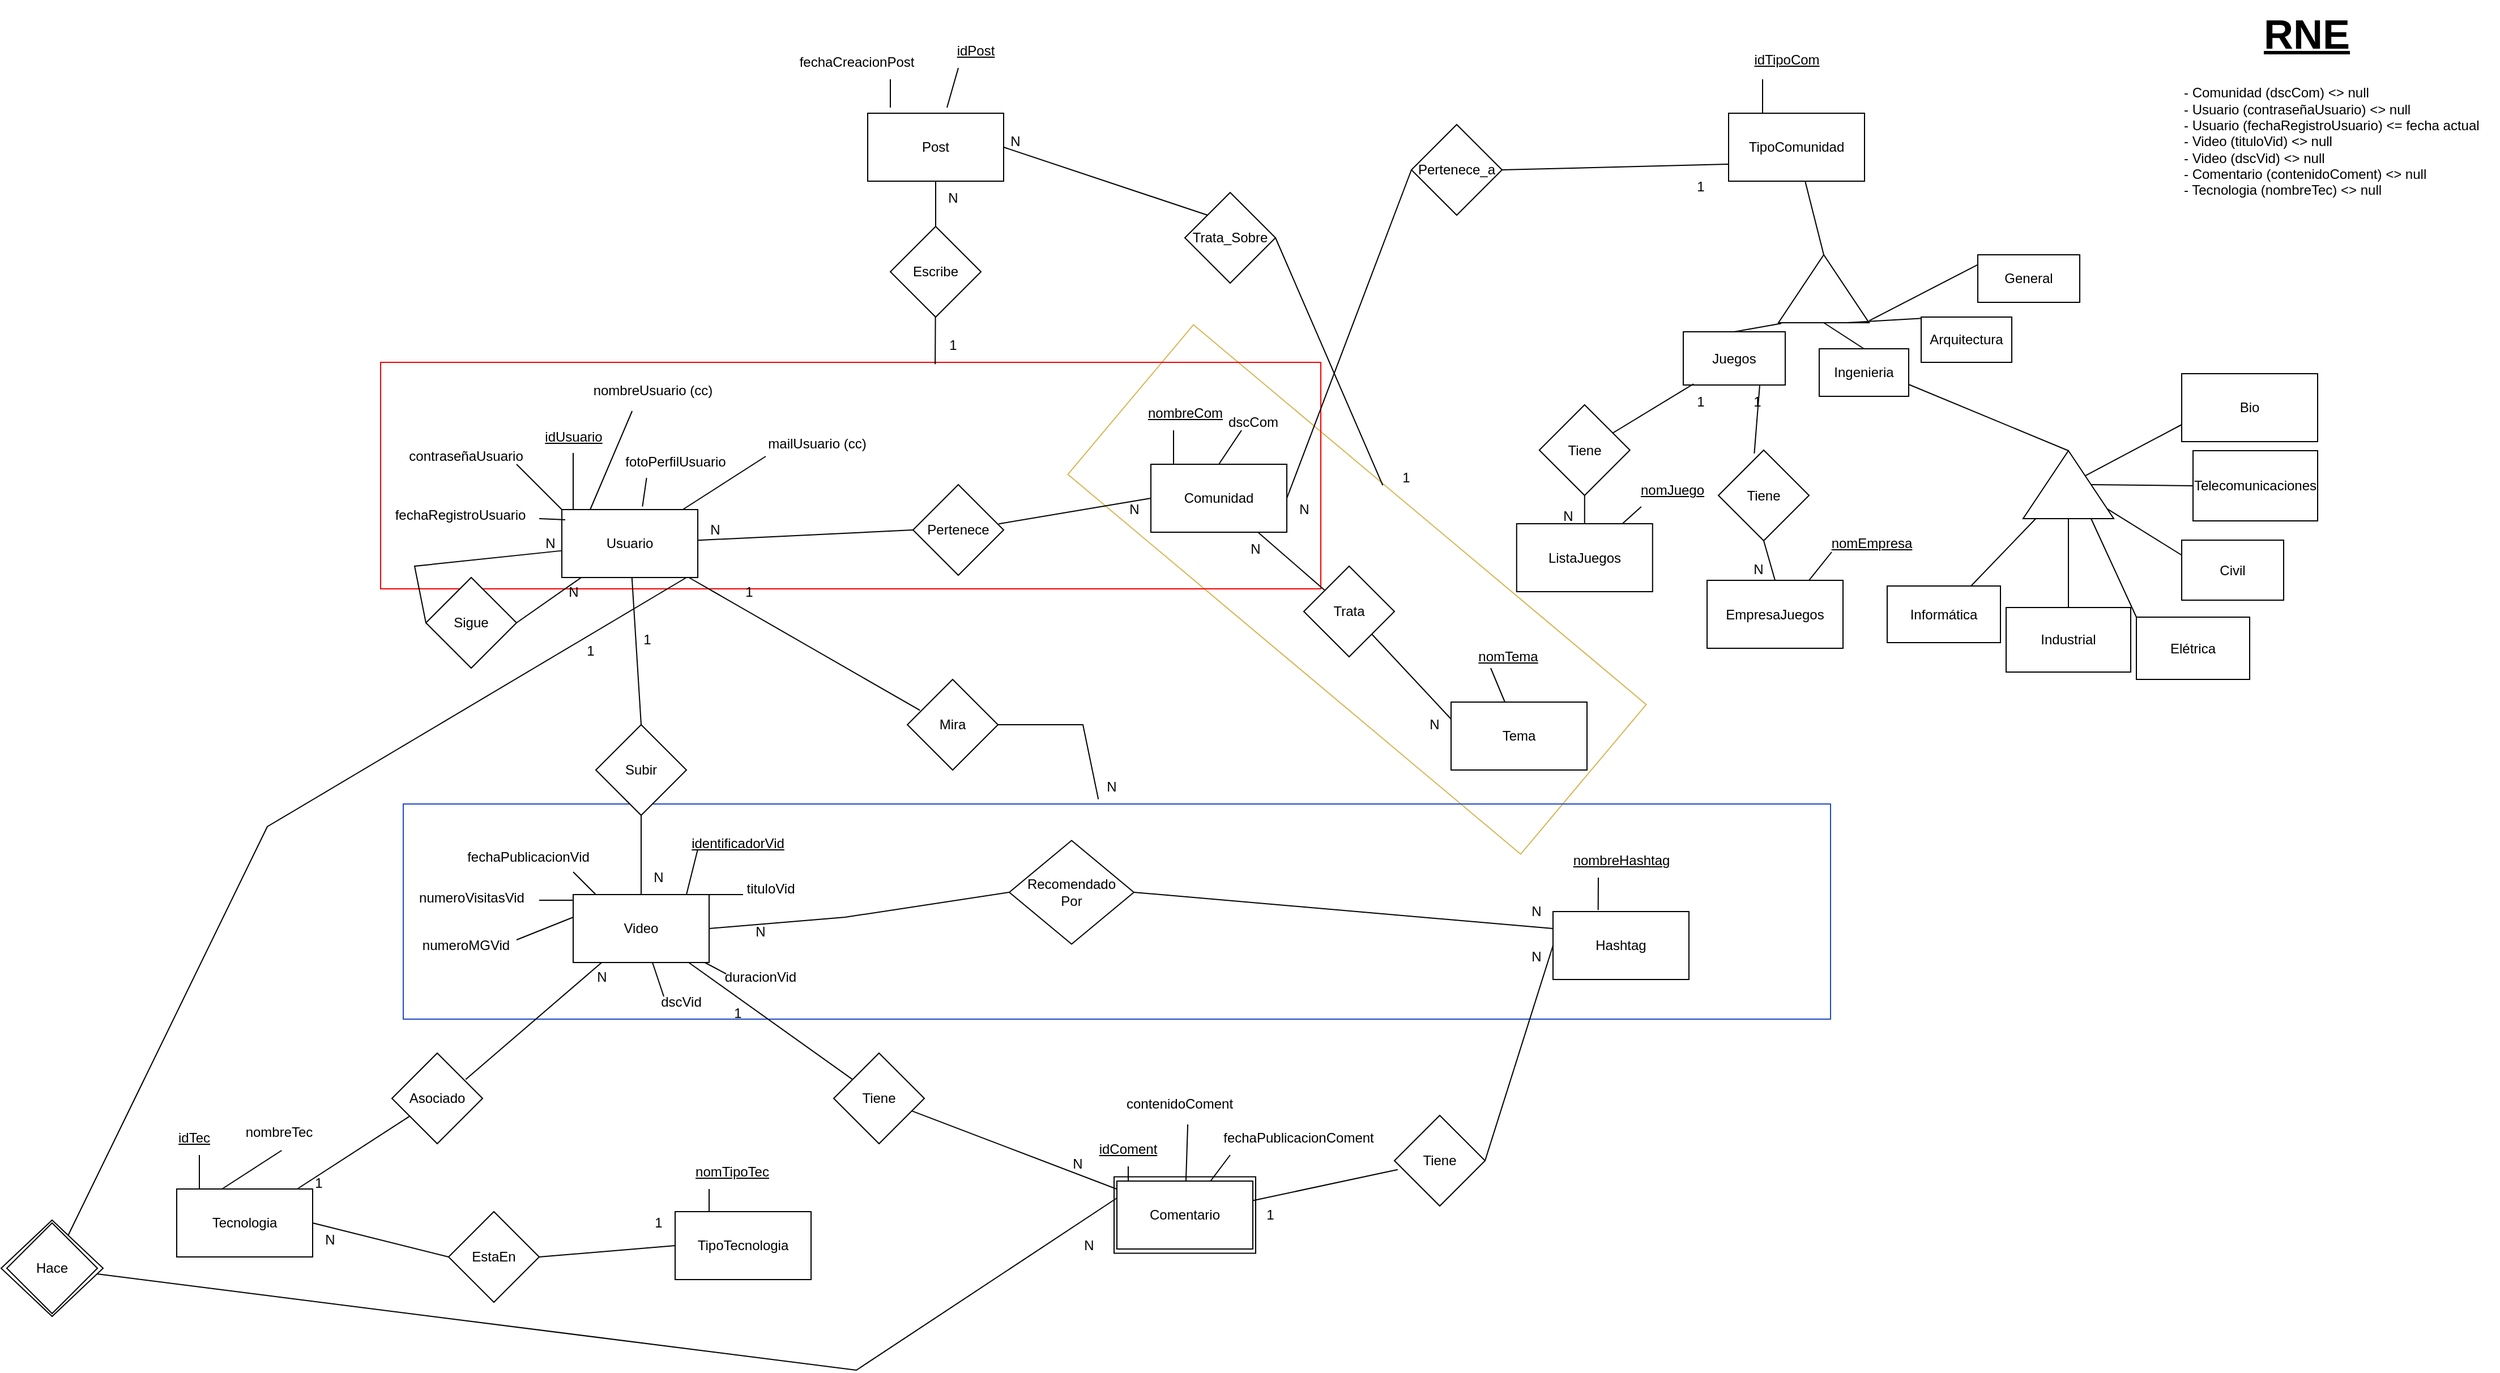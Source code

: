 <mxfile version="22.0.4" type="device">
  <diagram id="C5RBs43oDa-KdzZeNtuy" name="Page-1">
    <mxGraphModel dx="2389" dy="2031" grid="1" gridSize="10" guides="1" tooltips="1" connect="1" arrows="1" fold="1" page="1" pageScale="1" pageWidth="827" pageHeight="1169" math="0" shadow="0">
      <root>
        <mxCell id="WIyWlLk6GJQsqaUBKTNV-0" />
        <mxCell id="WIyWlLk6GJQsqaUBKTNV-1" parent="WIyWlLk6GJQsqaUBKTNV-0" />
        <mxCell id="vEoNeSlUNVe5surdkPFM-0" value="" style="rounded=0;whiteSpace=wrap;html=1;fillColor=none;rotation=40;strokeColor=#d6b656;" parent="WIyWlLk6GJQsqaUBKTNV-1" vertex="1">
          <mxGeometry x="671.13" y="74.31" width="521.76" height="172.46" as="geometry" />
        </mxCell>
        <mxCell id="T8G3yTfstsdzEuZYeA4l-113" value="" style="rounded=0;whiteSpace=wrap;html=1;fillColor=none;strokeColor=#f50000;" parent="WIyWlLk6GJQsqaUBKTNV-1" vertex="1">
          <mxGeometry x="70" y="-40" width="830" height="200" as="geometry" />
        </mxCell>
        <mxCell id="rxi7s6lgOABZlPwW1ge0-39" value="" style="rounded=0;whiteSpace=wrap;html=1;fillColor=none;strokeColor=#2049c5;" parent="WIyWlLk6GJQsqaUBKTNV-1" vertex="1">
          <mxGeometry x="90" y="350" width="1260" height="190" as="geometry" />
        </mxCell>
        <mxCell id="T8G3yTfstsdzEuZYeA4l-0" value="Usuario&lt;br&gt;" style="rounded=0;whiteSpace=wrap;html=1;" parent="WIyWlLk6GJQsqaUBKTNV-1" vertex="1">
          <mxGeometry x="230" y="90" width="120" height="60" as="geometry" />
        </mxCell>
        <mxCell id="T8G3yTfstsdzEuZYeA4l-1" value="" style="endArrow=none;html=1;rounded=0;" parent="WIyWlLk6GJQsqaUBKTNV-1" edge="1">
          <mxGeometry width="50" height="50" relative="1" as="geometry">
            <mxPoint x="240" y="90" as="sourcePoint" />
            <mxPoint x="240" y="40" as="targetPoint" />
          </mxGeometry>
        </mxCell>
        <mxCell id="T8G3yTfstsdzEuZYeA4l-2" value="&lt;u&gt;idUsuario&lt;br&gt;&lt;br&gt;&lt;/u&gt;" style="text;html=1;align=center;verticalAlign=middle;resizable=0;points=[];autosize=1;strokeColor=none;fillColor=none;" parent="WIyWlLk6GJQsqaUBKTNV-1" vertex="1">
          <mxGeometry x="205" y="13" width="70" height="40" as="geometry" />
        </mxCell>
        <mxCell id="T8G3yTfstsdzEuZYeA4l-3" value="" style="endArrow=none;html=1;rounded=0;entryX=0.362;entryY=1.1;entryDx=0;entryDy=0;entryPerimeter=0;" parent="WIyWlLk6GJQsqaUBKTNV-1" target="T8G3yTfstsdzEuZYeA4l-4" edge="1">
          <mxGeometry width="50" height="50" relative="1" as="geometry">
            <mxPoint x="255" y="90" as="sourcePoint" />
            <mxPoint x="270" y="40" as="targetPoint" />
          </mxGeometry>
        </mxCell>
        <mxCell id="T8G3yTfstsdzEuZYeA4l-4" value="nombreUsuario (cc)" style="text;html=1;align=center;verticalAlign=middle;resizable=0;points=[];autosize=1;strokeColor=none;fillColor=none;" parent="WIyWlLk6GJQsqaUBKTNV-1" vertex="1">
          <mxGeometry x="245" y="-30" width="130" height="30" as="geometry" />
        </mxCell>
        <mxCell id="T8G3yTfstsdzEuZYeA4l-5" value="" style="endArrow=none;html=1;rounded=0;" parent="WIyWlLk6GJQsqaUBKTNV-1" source="T8G3yTfstsdzEuZYeA4l-0" edge="1">
          <mxGeometry width="50" height="50" relative="1" as="geometry">
            <mxPoint x="360" y="93" as="sourcePoint" />
            <mxPoint x="410" y="43" as="targetPoint" />
          </mxGeometry>
        </mxCell>
        <mxCell id="T8G3yTfstsdzEuZYeA4l-6" value="mailUsuario (cc)" style="text;html=1;align=center;verticalAlign=middle;resizable=0;points=[];autosize=1;strokeColor=none;fillColor=none;" parent="WIyWlLk6GJQsqaUBKTNV-1" vertex="1">
          <mxGeometry x="400" y="17.43" width="110" height="30" as="geometry" />
        </mxCell>
        <mxCell id="T8G3yTfstsdzEuZYeA4l-8" value="" style="endArrow=none;html=1;rounded=0;" parent="WIyWlLk6GJQsqaUBKTNV-1" edge="1">
          <mxGeometry width="50" height="50" relative="1" as="geometry">
            <mxPoint x="230" y="90" as="sourcePoint" />
            <mxPoint x="190" y="50" as="targetPoint" />
          </mxGeometry>
        </mxCell>
        <mxCell id="T8G3yTfstsdzEuZYeA4l-9" value="contraseñaUsuario" style="text;html=1;align=center;verticalAlign=middle;resizable=0;points=[];autosize=1;strokeColor=none;fillColor=none;" parent="WIyWlLk6GJQsqaUBKTNV-1" vertex="1">
          <mxGeometry x="85" y="28" width="120" height="30" as="geometry" />
        </mxCell>
        <mxCell id="T8G3yTfstsdzEuZYeA4l-10" value="" style="endArrow=none;html=1;rounded=0;entryX=0.025;entryY=0.15;entryDx=0;entryDy=0;entryPerimeter=0;" parent="WIyWlLk6GJQsqaUBKTNV-1" source="T8G3yTfstsdzEuZYeA4l-11" target="T8G3yTfstsdzEuZYeA4l-0" edge="1">
          <mxGeometry width="50" height="50" relative="1" as="geometry">
            <mxPoint x="175" y="73" as="sourcePoint" />
            <mxPoint x="225" y="101" as="targetPoint" />
          </mxGeometry>
        </mxCell>
        <mxCell id="T8G3yTfstsdzEuZYeA4l-11" value="fechaRegistroUsuario" style="text;html=1;align=center;verticalAlign=middle;resizable=0;points=[];autosize=1;strokeColor=none;fillColor=none;" parent="WIyWlLk6GJQsqaUBKTNV-1" vertex="1">
          <mxGeometry x="70" y="80" width="140" height="30" as="geometry" />
        </mxCell>
        <mxCell id="T8G3yTfstsdzEuZYeA4l-12" value="" style="endArrow=none;html=1;rounded=0;exitX=0.593;exitY=-0.044;exitDx=0;exitDy=0;exitPerimeter=0;entryX=0.271;entryY=0.967;entryDx=0;entryDy=0;entryPerimeter=0;" parent="WIyWlLk6GJQsqaUBKTNV-1" source="T8G3yTfstsdzEuZYeA4l-0" target="T8G3yTfstsdzEuZYeA4l-13" edge="1">
          <mxGeometry width="50" height="50" relative="1" as="geometry">
            <mxPoint x="300" y="100" as="sourcePoint" />
            <mxPoint x="310" y="60" as="targetPoint" />
          </mxGeometry>
        </mxCell>
        <mxCell id="T8G3yTfstsdzEuZYeA4l-13" value="fotoPerfilUsuario" style="text;html=1;align=center;verticalAlign=middle;resizable=0;points=[];autosize=1;strokeColor=none;fillColor=none;" parent="WIyWlLk6GJQsqaUBKTNV-1" vertex="1">
          <mxGeometry x="275" y="33" width="110" height="30" as="geometry" />
        </mxCell>
        <mxCell id="T8G3yTfstsdzEuZYeA4l-14" value="Video&lt;br&gt;" style="rounded=0;whiteSpace=wrap;html=1;" parent="WIyWlLk6GJQsqaUBKTNV-1" vertex="1">
          <mxGeometry x="240" y="430" width="120" height="60" as="geometry" />
        </mxCell>
        <mxCell id="T8G3yTfstsdzEuZYeA4l-16" value="Subir" style="rhombus;whiteSpace=wrap;html=1;" parent="WIyWlLk6GJQsqaUBKTNV-1" vertex="1">
          <mxGeometry x="260" y="280" width="80" height="80" as="geometry" />
        </mxCell>
        <mxCell id="T8G3yTfstsdzEuZYeA4l-24" value="" style="endArrow=none;html=1;rounded=0;exitX=0.5;exitY=0;exitDx=0;exitDy=0;" parent="WIyWlLk6GJQsqaUBKTNV-1" source="T8G3yTfstsdzEuZYeA4l-16" target="T8G3yTfstsdzEuZYeA4l-0" edge="1">
          <mxGeometry width="50" height="50" relative="1" as="geometry">
            <mxPoint x="300" y="238" as="sourcePoint" />
            <mxPoint x="300" y="188" as="targetPoint" />
          </mxGeometry>
        </mxCell>
        <mxCell id="T8G3yTfstsdzEuZYeA4l-25" value="" style="endArrow=none;html=1;rounded=0;exitX=0.5;exitY=0;exitDx=0;exitDy=0;" parent="WIyWlLk6GJQsqaUBKTNV-1" source="T8G3yTfstsdzEuZYeA4l-14" edge="1">
          <mxGeometry width="50" height="50" relative="1" as="geometry">
            <mxPoint x="250" y="410" as="sourcePoint" />
            <mxPoint x="300" y="360" as="targetPoint" />
          </mxGeometry>
        </mxCell>
        <mxCell id="T8G3yTfstsdzEuZYeA4l-26" value="1" style="text;html=1;align=center;verticalAlign=middle;resizable=0;points=[];autosize=1;strokeColor=none;fillColor=none;" parent="WIyWlLk6GJQsqaUBKTNV-1" vertex="1">
          <mxGeometry x="290" y="190" width="30" height="30" as="geometry" />
        </mxCell>
        <mxCell id="T8G3yTfstsdzEuZYeA4l-27" value="N&lt;br&gt;" style="text;html=1;align=center;verticalAlign=middle;resizable=0;points=[];autosize=1;strokeColor=none;fillColor=none;" parent="WIyWlLk6GJQsqaUBKTNV-1" vertex="1">
          <mxGeometry x="300" y="400" width="30" height="30" as="geometry" />
        </mxCell>
        <mxCell id="T8G3yTfstsdzEuZYeA4l-28" value="" style="endArrow=none;html=1;rounded=0;" parent="WIyWlLk6GJQsqaUBKTNV-1" edge="1">
          <mxGeometry width="50" height="50" relative="1" as="geometry">
            <mxPoint x="340" y="430" as="sourcePoint" />
            <mxPoint x="350" y="390" as="targetPoint" />
          </mxGeometry>
        </mxCell>
        <mxCell id="T8G3yTfstsdzEuZYeA4l-29" value="&lt;u&gt;identificadorVid&lt;/u&gt;" style="text;html=1;align=center;verticalAlign=middle;resizable=0;points=[];autosize=1;strokeColor=none;fillColor=none;" parent="WIyWlLk6GJQsqaUBKTNV-1" vertex="1">
          <mxGeometry x="330" y="370" width="110" height="30" as="geometry" />
        </mxCell>
        <mxCell id="T8G3yTfstsdzEuZYeA4l-30" value="" style="endArrow=none;html=1;rounded=0;exitX=1;exitY=0;exitDx=0;exitDy=0;" parent="WIyWlLk6GJQsqaUBKTNV-1" source="T8G3yTfstsdzEuZYeA4l-14" edge="1">
          <mxGeometry width="50" height="50" relative="1" as="geometry">
            <mxPoint x="360" y="460" as="sourcePoint" />
            <mxPoint x="390" y="430" as="targetPoint" />
            <Array as="points">
              <mxPoint x="380" y="430" />
            </Array>
          </mxGeometry>
        </mxCell>
        <mxCell id="T8G3yTfstsdzEuZYeA4l-31" value="tituloVid" style="text;html=1;align=center;verticalAlign=middle;resizable=0;points=[];autosize=1;strokeColor=none;fillColor=none;" parent="WIyWlLk6GJQsqaUBKTNV-1" vertex="1">
          <mxGeometry x="379" y="410" width="70" height="30" as="geometry" />
        </mxCell>
        <mxCell id="T8G3yTfstsdzEuZYeA4l-32" value="" style="endArrow=none;html=1;rounded=0;" parent="WIyWlLk6GJQsqaUBKTNV-1" source="T8G3yTfstsdzEuZYeA4l-14" edge="1">
          <mxGeometry width="50" height="50" relative="1" as="geometry">
            <mxPoint x="320" y="510" as="sourcePoint" />
            <mxPoint x="320" y="520" as="targetPoint" />
          </mxGeometry>
        </mxCell>
        <mxCell id="T8G3yTfstsdzEuZYeA4l-33" value="dscVid" style="text;html=1;align=center;verticalAlign=middle;resizable=0;points=[];autosize=1;strokeColor=none;fillColor=none;" parent="WIyWlLk6GJQsqaUBKTNV-1" vertex="1">
          <mxGeometry x="305" y="510" width="60" height="30" as="geometry" />
        </mxCell>
        <mxCell id="T8G3yTfstsdzEuZYeA4l-34" value="" style="endArrow=none;html=1;rounded=0;" parent="WIyWlLk6GJQsqaUBKTNV-1" edge="1">
          <mxGeometry width="50" height="50" relative="1" as="geometry">
            <mxPoint x="260" y="430" as="sourcePoint" />
            <mxPoint x="240" y="410" as="targetPoint" />
          </mxGeometry>
        </mxCell>
        <mxCell id="T8G3yTfstsdzEuZYeA4l-35" value="fechaPublicacionVid" style="text;html=1;align=center;verticalAlign=middle;resizable=0;points=[];autosize=1;strokeColor=none;fillColor=none;" parent="WIyWlLk6GJQsqaUBKTNV-1" vertex="1">
          <mxGeometry x="135" y="382.25" width="130" height="30" as="geometry" />
        </mxCell>
        <mxCell id="T8G3yTfstsdzEuZYeA4l-41" value="" style="endArrow=none;html=1;rounded=0;" parent="WIyWlLk6GJQsqaUBKTNV-1" source="T8G3yTfstsdzEuZYeA4l-14" edge="1">
          <mxGeometry width="50" height="50" relative="1" as="geometry">
            <mxPoint x="355" y="508" as="sourcePoint" />
            <mxPoint x="375" y="500" as="targetPoint" />
          </mxGeometry>
        </mxCell>
        <mxCell id="T8G3yTfstsdzEuZYeA4l-42" value="duracionVid" style="text;html=1;align=center;verticalAlign=middle;resizable=0;points=[];autosize=1;strokeColor=none;fillColor=none;" parent="WIyWlLk6GJQsqaUBKTNV-1" vertex="1">
          <mxGeometry x="360" y="488" width="90" height="30" as="geometry" />
        </mxCell>
        <mxCell id="T8G3yTfstsdzEuZYeA4l-43" value="" style="endArrow=none;html=1;rounded=0;" parent="WIyWlLk6GJQsqaUBKTNV-1" edge="1">
          <mxGeometry width="50" height="50" relative="1" as="geometry">
            <mxPoint x="210" y="435" as="sourcePoint" />
            <mxPoint x="240" y="435" as="targetPoint" />
          </mxGeometry>
        </mxCell>
        <mxCell id="T8G3yTfstsdzEuZYeA4l-44" value="numeroVisitasVid" style="text;html=1;align=center;verticalAlign=middle;resizable=0;points=[];autosize=1;strokeColor=none;fillColor=none;" parent="WIyWlLk6GJQsqaUBKTNV-1" vertex="1">
          <mxGeometry x="90" y="418" width="120" height="30" as="geometry" />
        </mxCell>
        <mxCell id="T8G3yTfstsdzEuZYeA4l-45" value="" style="endArrow=none;html=1;rounded=0;" parent="WIyWlLk6GJQsqaUBKTNV-1" edge="1">
          <mxGeometry width="50" height="50" relative="1" as="geometry">
            <mxPoint x="190" y="470" as="sourcePoint" />
            <mxPoint x="240" y="450" as="targetPoint" />
          </mxGeometry>
        </mxCell>
        <mxCell id="T8G3yTfstsdzEuZYeA4l-46" value="numeroMGVid" style="text;html=1;align=center;verticalAlign=middle;resizable=0;points=[];autosize=1;strokeColor=none;fillColor=none;" parent="WIyWlLk6GJQsqaUBKTNV-1" vertex="1">
          <mxGeometry x="95" y="460" width="100" height="30" as="geometry" />
        </mxCell>
        <mxCell id="T8G3yTfstsdzEuZYeA4l-47" value="Comentario&lt;br&gt;" style="whiteSpace=wrap;html=1;" parent="WIyWlLk6GJQsqaUBKTNV-1" vertex="1">
          <mxGeometry x="720" y="683" width="120" height="60" as="geometry" />
        </mxCell>
        <mxCell id="T8G3yTfstsdzEuZYeA4l-48" value="" style="endArrow=none;html=1;rounded=0;" parent="WIyWlLk6GJQsqaUBKTNV-1" target="T8G3yTfstsdzEuZYeA4l-49" edge="1">
          <mxGeometry width="50" height="50" relative="1" as="geometry">
            <mxPoint x="730" y="683" as="sourcePoint" />
            <mxPoint x="730" y="650" as="targetPoint" />
          </mxGeometry>
        </mxCell>
        <mxCell id="T8G3yTfstsdzEuZYeA4l-49" value="idComent" style="text;html=1;strokeColor=none;fillColor=none;align=center;verticalAlign=middle;whiteSpace=wrap;rounded=0;fontStyle=4" parent="WIyWlLk6GJQsqaUBKTNV-1" vertex="1">
          <mxGeometry x="700.0" y="640" width="60" height="30" as="geometry" />
        </mxCell>
        <mxCell id="T8G3yTfstsdzEuZYeA4l-52" value="" style="endArrow=none;html=1;rounded=0;entryX=0.563;entryY=1.1;entryDx=0;entryDy=0;entryPerimeter=0;" parent="WIyWlLk6GJQsqaUBKTNV-1" source="T8G3yTfstsdzEuZYeA4l-47" target="T8G3yTfstsdzEuZYeA4l-53" edge="1">
          <mxGeometry width="50" height="50" relative="1" as="geometry">
            <mxPoint x="760" y="680" as="sourcePoint" />
            <mxPoint x="770" y="650" as="targetPoint" />
          </mxGeometry>
        </mxCell>
        <mxCell id="T8G3yTfstsdzEuZYeA4l-53" value="contenidoComent" style="text;html=1;align=center;verticalAlign=middle;resizable=0;points=[];autosize=1;strokeColor=none;fillColor=none;" parent="WIyWlLk6GJQsqaUBKTNV-1" vertex="1">
          <mxGeometry x="715" y="600" width="120" height="30" as="geometry" />
        </mxCell>
        <mxCell id="T8G3yTfstsdzEuZYeA4l-54" value="" style="endArrow=none;html=1;rounded=0;" parent="WIyWlLk6GJQsqaUBKTNV-1" source="T8G3yTfstsdzEuZYeA4l-47" edge="1">
          <mxGeometry width="50" height="50" relative="1" as="geometry">
            <mxPoint x="800" y="680" as="sourcePoint" />
            <mxPoint x="820" y="660" as="targetPoint" />
          </mxGeometry>
        </mxCell>
        <mxCell id="T8G3yTfstsdzEuZYeA4l-55" value="fechaPublicacionComent" style="text;html=1;align=center;verticalAlign=middle;resizable=0;points=[];autosize=1;strokeColor=none;fillColor=none;" parent="WIyWlLk6GJQsqaUBKTNV-1" vertex="1">
          <mxGeometry x="800" y="630" width="160" height="30" as="geometry" />
        </mxCell>
        <mxCell id="T8G3yTfstsdzEuZYeA4l-57" value="Tiene" style="rhombus;whiteSpace=wrap;html=1;" parent="WIyWlLk6GJQsqaUBKTNV-1" vertex="1">
          <mxGeometry x="470" y="570" width="80" height="80" as="geometry" />
        </mxCell>
        <mxCell id="T8G3yTfstsdzEuZYeA4l-58" value="" style="endArrow=none;html=1;rounded=0;" parent="WIyWlLk6GJQsqaUBKTNV-1" source="T8G3yTfstsdzEuZYeA4l-14" target="T8G3yTfstsdzEuZYeA4l-57" edge="1">
          <mxGeometry width="50" height="50" relative="1" as="geometry">
            <mxPoint x="450" y="470" as="sourcePoint" />
            <mxPoint x="500" y="420" as="targetPoint" />
          </mxGeometry>
        </mxCell>
        <mxCell id="T8G3yTfstsdzEuZYeA4l-59" value="" style="endArrow=none;html=1;rounded=0;" parent="WIyWlLk6GJQsqaUBKTNV-1" source="T8G3yTfstsdzEuZYeA4l-57" target="T8G3yTfstsdzEuZYeA4l-47" edge="1">
          <mxGeometry width="50" height="50" relative="1" as="geometry">
            <mxPoint x="560" y="500" as="sourcePoint" />
            <mxPoint x="610" y="450" as="targetPoint" />
          </mxGeometry>
        </mxCell>
        <mxCell id="T8G3yTfstsdzEuZYeA4l-60" value="1" style="text;html=1;align=center;verticalAlign=middle;resizable=0;points=[];autosize=1;strokeColor=none;fillColor=none;" parent="WIyWlLk6GJQsqaUBKTNV-1" vertex="1">
          <mxGeometry x="370" y="520" width="30" height="30" as="geometry" />
        </mxCell>
        <mxCell id="T8G3yTfstsdzEuZYeA4l-61" value="N" style="text;html=1;align=center;verticalAlign=middle;resizable=0;points=[];autosize=1;strokeColor=none;fillColor=none;" parent="WIyWlLk6GJQsqaUBKTNV-1" vertex="1">
          <mxGeometry x="680" y="725" width="30" height="30" as="geometry" />
        </mxCell>
        <mxCell id="T8G3yTfstsdzEuZYeA4l-66" value="Sigue&lt;br&gt;" style="rhombus;whiteSpace=wrap;html=1;" parent="WIyWlLk6GJQsqaUBKTNV-1" vertex="1">
          <mxGeometry x="110" y="150" width="80" height="80" as="geometry" />
        </mxCell>
        <mxCell id="T8G3yTfstsdzEuZYeA4l-67" value="" style="endArrow=none;html=1;rounded=0;exitX=1;exitY=0.5;exitDx=0;exitDy=0;" parent="WIyWlLk6GJQsqaUBKTNV-1" target="T8G3yTfstsdzEuZYeA4l-0" edge="1">
          <mxGeometry width="50" height="50" relative="1" as="geometry">
            <mxPoint x="190" y="190" as="sourcePoint" />
            <mxPoint x="250" y="160" as="targetPoint" />
          </mxGeometry>
        </mxCell>
        <mxCell id="T8G3yTfstsdzEuZYeA4l-68" value="" style="endArrow=none;html=1;rounded=0;" parent="WIyWlLk6GJQsqaUBKTNV-1" source="T8G3yTfstsdzEuZYeA4l-0" edge="1">
          <mxGeometry width="50" height="50" relative="1" as="geometry">
            <mxPoint x="60" y="150" as="sourcePoint" />
            <mxPoint x="110" y="190" as="targetPoint" />
            <Array as="points">
              <mxPoint x="100" y="140" />
            </Array>
          </mxGeometry>
        </mxCell>
        <mxCell id="T8G3yTfstsdzEuZYeA4l-69" value="N" style="text;html=1;strokeColor=none;fillColor=none;align=center;verticalAlign=middle;whiteSpace=wrap;rounded=0;" parent="WIyWlLk6GJQsqaUBKTNV-1" vertex="1">
          <mxGeometry x="190" y="105" width="60" height="30" as="geometry" />
        </mxCell>
        <mxCell id="T8G3yTfstsdzEuZYeA4l-71" value="N" style="text;html=1;align=center;verticalAlign=middle;resizable=0;points=[];autosize=1;strokeColor=none;fillColor=none;" parent="WIyWlLk6GJQsqaUBKTNV-1" vertex="1">
          <mxGeometry x="225" y="148" width="30" height="30" as="geometry" />
        </mxCell>
        <mxCell id="T8G3yTfstsdzEuZYeA4l-72" value="Tecnologia" style="rounded=0;whiteSpace=wrap;html=1;" parent="WIyWlLk6GJQsqaUBKTNV-1" vertex="1">
          <mxGeometry x="-110" y="690" width="120" height="60" as="geometry" />
        </mxCell>
        <mxCell id="T8G3yTfstsdzEuZYeA4l-73" value="Asociado" style="rhombus;whiteSpace=wrap;html=1;" parent="WIyWlLk6GJQsqaUBKTNV-1" vertex="1">
          <mxGeometry x="80" y="570" width="80" height="80" as="geometry" />
        </mxCell>
        <mxCell id="T8G3yTfstsdzEuZYeA4l-74" value="" style="endArrow=none;html=1;rounded=0;exitX=0.814;exitY=0.291;exitDx=0;exitDy=0;exitPerimeter=0;" parent="WIyWlLk6GJQsqaUBKTNV-1" source="T8G3yTfstsdzEuZYeA4l-73" target="T8G3yTfstsdzEuZYeA4l-14" edge="1">
          <mxGeometry width="50" height="50" relative="1" as="geometry">
            <mxPoint x="180" y="590" as="sourcePoint" />
            <mxPoint x="230" y="540" as="targetPoint" />
          </mxGeometry>
        </mxCell>
        <mxCell id="T8G3yTfstsdzEuZYeA4l-75" value="" style="endArrow=none;html=1;rounded=0;" parent="WIyWlLk6GJQsqaUBKTNV-1" source="T8G3yTfstsdzEuZYeA4l-72" target="T8G3yTfstsdzEuZYeA4l-73" edge="1">
          <mxGeometry width="50" height="50" relative="1" as="geometry">
            <mxPoint x="30" y="680" as="sourcePoint" />
            <mxPoint x="80" y="630" as="targetPoint" />
          </mxGeometry>
        </mxCell>
        <mxCell id="T8G3yTfstsdzEuZYeA4l-76" value="" style="endArrow=none;html=1;rounded=0;" parent="WIyWlLk6GJQsqaUBKTNV-1" edge="1">
          <mxGeometry width="50" height="50" relative="1" as="geometry">
            <mxPoint x="-90" y="690" as="sourcePoint" />
            <mxPoint x="-90" y="660" as="targetPoint" />
          </mxGeometry>
        </mxCell>
        <mxCell id="T8G3yTfstsdzEuZYeA4l-77" value="&lt;u&gt;idTec&lt;/u&gt;" style="text;html=1;align=center;verticalAlign=middle;resizable=0;points=[];autosize=1;strokeColor=none;fillColor=none;" parent="WIyWlLk6GJQsqaUBKTNV-1" vertex="1">
          <mxGeometry x="-120" y="630" width="50" height="30" as="geometry" />
        </mxCell>
        <mxCell id="T8G3yTfstsdzEuZYeA4l-78" value="" style="endArrow=none;html=1;rounded=0;entryX=0.533;entryY=1.033;entryDx=0;entryDy=0;entryPerimeter=0;" parent="WIyWlLk6GJQsqaUBKTNV-1" target="T8G3yTfstsdzEuZYeA4l-79" edge="1">
          <mxGeometry width="50" height="50" relative="1" as="geometry">
            <mxPoint x="-70" y="690" as="sourcePoint" />
            <mxPoint x="-70" y="660" as="targetPoint" />
          </mxGeometry>
        </mxCell>
        <mxCell id="T8G3yTfstsdzEuZYeA4l-79" value="nombreTec" style="text;html=1;align=center;verticalAlign=middle;resizable=0;points=[];autosize=1;strokeColor=none;fillColor=none;" parent="WIyWlLk6GJQsqaUBKTNV-1" vertex="1">
          <mxGeometry x="-60" y="625" width="80" height="30" as="geometry" />
        </mxCell>
        <mxCell id="T8G3yTfstsdzEuZYeA4l-85" value="" style="endArrow=none;html=1;rounded=0;" parent="WIyWlLk6GJQsqaUBKTNV-1" source="T8G3yTfstsdzEuZYeA4l-47" edge="1">
          <mxGeometry width="50" height="50" relative="1" as="geometry">
            <mxPoint x="830" y="347" as="sourcePoint" />
            <mxPoint x="967.912" y="672.912" as="targetPoint" />
          </mxGeometry>
        </mxCell>
        <mxCell id="T8G3yTfstsdzEuZYeA4l-87" value="Comunidad" style="rounded=0;whiteSpace=wrap;html=1;" parent="WIyWlLk6GJQsqaUBKTNV-1" vertex="1">
          <mxGeometry x="750" y="50" width="120" height="60" as="geometry" />
        </mxCell>
        <mxCell id="T8G3yTfstsdzEuZYeA4l-88" value="Pertenece" style="rhombus;whiteSpace=wrap;html=1;" parent="WIyWlLk6GJQsqaUBKTNV-1" vertex="1">
          <mxGeometry x="540" y="68" width="80" height="80" as="geometry" />
        </mxCell>
        <mxCell id="T8G3yTfstsdzEuZYeA4l-89" value="" style="endArrow=none;html=1;rounded=0;entryX=0;entryY=0.5;entryDx=0;entryDy=0;" parent="WIyWlLk6GJQsqaUBKTNV-1" source="T8G3yTfstsdzEuZYeA4l-0" target="T8G3yTfstsdzEuZYeA4l-88" edge="1">
          <mxGeometry width="50" height="50" relative="1" as="geometry">
            <mxPoint x="440" y="200" as="sourcePoint" />
            <mxPoint x="490" y="150" as="targetPoint" />
          </mxGeometry>
        </mxCell>
        <mxCell id="T8G3yTfstsdzEuZYeA4l-90" value="" style="endArrow=none;html=1;rounded=0;exitX=0.945;exitY=0.433;exitDx=0;exitDy=0;exitPerimeter=0;entryX=0;entryY=0.5;entryDx=0;entryDy=0;" parent="WIyWlLk6GJQsqaUBKTNV-1" source="T8G3yTfstsdzEuZYeA4l-88" target="T8G3yTfstsdzEuZYeA4l-87" edge="1">
          <mxGeometry width="50" height="50" relative="1" as="geometry">
            <mxPoint x="670" y="130" as="sourcePoint" />
            <mxPoint x="720" y="80" as="targetPoint" />
          </mxGeometry>
        </mxCell>
        <mxCell id="T8G3yTfstsdzEuZYeA4l-91" value="" style="endArrow=none;html=1;rounded=0;" parent="WIyWlLk6GJQsqaUBKTNV-1" edge="1">
          <mxGeometry width="50" height="50" relative="1" as="geometry">
            <mxPoint x="770" y="50" as="sourcePoint" />
            <mxPoint x="770" y="20" as="targetPoint" />
          </mxGeometry>
        </mxCell>
        <mxCell id="T8G3yTfstsdzEuZYeA4l-92" value="&lt;u&gt;nombreCom&lt;/u&gt;" style="text;html=1;align=center;verticalAlign=middle;resizable=0;points=[];autosize=1;strokeColor=none;fillColor=none;" parent="WIyWlLk6GJQsqaUBKTNV-1" vertex="1">
          <mxGeometry x="735" y="-10" width="90" height="30" as="geometry" />
        </mxCell>
        <mxCell id="T8G3yTfstsdzEuZYeA4l-93" value="" style="endArrow=none;html=1;rounded=0;exitX=0.5;exitY=0;exitDx=0;exitDy=0;" parent="WIyWlLk6GJQsqaUBKTNV-1" source="T8G3yTfstsdzEuZYeA4l-87" edge="1">
          <mxGeometry width="50" height="50" relative="1" as="geometry">
            <mxPoint x="810" y="40" as="sourcePoint" />
            <mxPoint x="830" y="20" as="targetPoint" />
          </mxGeometry>
        </mxCell>
        <mxCell id="T8G3yTfstsdzEuZYeA4l-94" value="dscCom" style="text;html=1;align=center;verticalAlign=middle;resizable=0;points=[];autosize=1;strokeColor=none;fillColor=none;" parent="WIyWlLk6GJQsqaUBKTNV-1" vertex="1">
          <mxGeometry x="805" y="-2" width="70" height="30" as="geometry" />
        </mxCell>
        <mxCell id="T8G3yTfstsdzEuZYeA4l-100" value="Escribe" style="rhombus;whiteSpace=wrap;html=1;" parent="WIyWlLk6GJQsqaUBKTNV-1" vertex="1">
          <mxGeometry x="520" y="-160" width="80" height="80" as="geometry" />
        </mxCell>
        <mxCell id="T8G3yTfstsdzEuZYeA4l-101" value="Post" style="rounded=0;whiteSpace=wrap;html=1;" parent="WIyWlLk6GJQsqaUBKTNV-1" vertex="1">
          <mxGeometry x="500" y="-260" width="120" height="60" as="geometry" />
        </mxCell>
        <mxCell id="T8G3yTfstsdzEuZYeA4l-102" value="" style="endArrow=none;html=1;rounded=0;exitX=0.5;exitY=0;exitDx=0;exitDy=0;" parent="WIyWlLk6GJQsqaUBKTNV-1" source="T8G3yTfstsdzEuZYeA4l-100" target="T8G3yTfstsdzEuZYeA4l-101" edge="1">
          <mxGeometry width="50" height="50" relative="1" as="geometry">
            <mxPoint x="510" y="-140" as="sourcePoint" />
            <mxPoint x="560" y="-190" as="targetPoint" />
          </mxGeometry>
        </mxCell>
        <mxCell id="T8G3yTfstsdzEuZYeA4l-103" value="" style="endArrow=none;html=1;rounded=0;exitX=0.538;exitY=0.006;exitDx=0;exitDy=0;exitPerimeter=0;" parent="WIyWlLk6GJQsqaUBKTNV-1" target="T8G3yTfstsdzEuZYeA4l-100" edge="1">
          <mxGeometry width="50" height="50" relative="1" as="geometry">
            <mxPoint x="559.58" y="-38.32" as="sourcePoint" />
            <mxPoint x="550" y="-80" as="targetPoint" />
          </mxGeometry>
        </mxCell>
        <mxCell id="T8G3yTfstsdzEuZYeA4l-109" value="N" style="text;html=1;align=center;verticalAlign=middle;resizable=0;points=[];autosize=1;strokeColor=none;fillColor=none;" parent="WIyWlLk6GJQsqaUBKTNV-1" vertex="1">
          <mxGeometry x="560" y="-200" width="30" height="30" as="geometry" />
        </mxCell>
        <mxCell id="T8G3yTfstsdzEuZYeA4l-110" value="1" style="text;html=1;align=center;verticalAlign=middle;resizable=0;points=[];autosize=1;strokeColor=none;fillColor=none;" parent="WIyWlLk6GJQsqaUBKTNV-1" vertex="1">
          <mxGeometry x="560" y="-70" width="30" height="30" as="geometry" />
        </mxCell>
        <mxCell id="T8G3yTfstsdzEuZYeA4l-114" value="N" style="text;html=1;align=center;verticalAlign=middle;resizable=0;points=[];autosize=1;strokeColor=none;fillColor=none;" parent="WIyWlLk6GJQsqaUBKTNV-1" vertex="1">
          <mxGeometry x="720" y="75" width="30" height="30" as="geometry" />
        </mxCell>
        <mxCell id="T8G3yTfstsdzEuZYeA4l-115" value="N" style="text;html=1;align=center;verticalAlign=middle;resizable=0;points=[];autosize=1;strokeColor=none;fillColor=none;" parent="WIyWlLk6GJQsqaUBKTNV-1" vertex="1">
          <mxGeometry x="350" y="93" width="30" height="30" as="geometry" />
        </mxCell>
        <mxCell id="T8G3yTfstsdzEuZYeA4l-116" value="" style="endArrow=none;html=1;rounded=0;entryX=0;entryY=0.5;entryDx=0;entryDy=0;" parent="WIyWlLk6GJQsqaUBKTNV-1" target="rxi7s6lgOABZlPwW1ge0-24" edge="1">
          <mxGeometry width="50" height="50" relative="1" as="geometry">
            <mxPoint x="870" y="80" as="sourcePoint" />
            <mxPoint x="1040" y="10" as="targetPoint" />
          </mxGeometry>
        </mxCell>
        <mxCell id="T8G3yTfstsdzEuZYeA4l-118" value="" style="endArrow=none;html=1;rounded=0;" parent="WIyWlLk6GJQsqaUBKTNV-1" edge="1">
          <mxGeometry width="50" height="50" relative="1" as="geometry">
            <mxPoint x="520" y="-265" as="sourcePoint" />
            <mxPoint x="520" y="-290" as="targetPoint" />
          </mxGeometry>
        </mxCell>
        <mxCell id="T8G3yTfstsdzEuZYeA4l-119" value="fechaCreacionPost" style="text;html=1;align=center;verticalAlign=middle;resizable=0;points=[];autosize=1;strokeColor=none;fillColor=none;" parent="WIyWlLk6GJQsqaUBKTNV-1" vertex="1">
          <mxGeometry x="430" y="-320" width="120" height="30" as="geometry" />
        </mxCell>
        <mxCell id="rxi7s6lgOABZlPwW1ge0-0" value="Tiene" style="rhombus;whiteSpace=wrap;html=1;" parent="WIyWlLk6GJQsqaUBKTNV-1" vertex="1">
          <mxGeometry x="965" y="625" width="80" height="80" as="geometry" />
        </mxCell>
        <mxCell id="rxi7s6lgOABZlPwW1ge0-1" value="" style="endArrow=none;html=1;rounded=0;exitX=1;exitY=0.5;exitDx=0;exitDy=0;entryX=0;entryY=0.5;entryDx=0;entryDy=0;" parent="WIyWlLk6GJQsqaUBKTNV-1" source="rxi7s6lgOABZlPwW1ge0-0" target="rxi7s6lgOABZlPwW1ge0-2" edge="1">
          <mxGeometry width="50" height="50" relative="1" as="geometry">
            <mxPoint x="990" y="460" as="sourcePoint" />
            <mxPoint x="1000" y="450" as="targetPoint" />
          </mxGeometry>
        </mxCell>
        <mxCell id="rxi7s6lgOABZlPwW1ge0-2" value="Hashtag" style="rounded=0;whiteSpace=wrap;html=1;" parent="WIyWlLk6GJQsqaUBKTNV-1" vertex="1">
          <mxGeometry x="1105" y="445" width="120" height="60" as="geometry" />
        </mxCell>
        <mxCell id="rxi7s6lgOABZlPwW1ge0-3" value="" style="endArrow=none;html=1;rounded=0;exitX=0.332;exitY=-0.023;exitDx=0;exitDy=0;exitPerimeter=0;" parent="WIyWlLk6GJQsqaUBKTNV-1" source="rxi7s6lgOABZlPwW1ge0-2" edge="1">
          <mxGeometry width="50" height="50" relative="1" as="geometry">
            <mxPoint x="1145" y="425" as="sourcePoint" />
            <mxPoint x="1145" y="415" as="targetPoint" />
          </mxGeometry>
        </mxCell>
        <mxCell id="rxi7s6lgOABZlPwW1ge0-4" value="&lt;u&gt;nombreHashtag&lt;/u&gt;" style="text;html=1;align=center;verticalAlign=middle;resizable=0;points=[];autosize=1;strokeColor=none;fillColor=none;" parent="WIyWlLk6GJQsqaUBKTNV-1" vertex="1">
          <mxGeometry x="1110" y="385" width="110" height="30" as="geometry" />
        </mxCell>
        <mxCell id="rxi7s6lgOABZlPwW1ge0-5" value="N" style="text;html=1;align=center;verticalAlign=middle;resizable=0;points=[];autosize=1;strokeColor=none;fillColor=none;" parent="WIyWlLk6GJQsqaUBKTNV-1" vertex="1">
          <mxGeometry x="1075" y="470" width="30" height="30" as="geometry" />
        </mxCell>
        <mxCell id="rxi7s6lgOABZlPwW1ge0-7" value="1" style="text;html=1;align=center;verticalAlign=middle;resizable=0;points=[];autosize=1;strokeColor=none;fillColor=none;" parent="WIyWlLk6GJQsqaUBKTNV-1" vertex="1">
          <mxGeometry x="840" y="698" width="30" height="30" as="geometry" />
        </mxCell>
        <mxCell id="rxi7s6lgOABZlPwW1ge0-10" value="" style="endArrow=none;html=1;rounded=0;exitX=1;exitY=0.5;exitDx=0;exitDy=0;entryX=0;entryY=0.5;entryDx=0;entryDy=0;" parent="WIyWlLk6GJQsqaUBKTNV-1" source="T8G3yTfstsdzEuZYeA4l-72" target="rxi7s6lgOABZlPwW1ge0-11" edge="1">
          <mxGeometry width="50" height="50" relative="1" as="geometry">
            <mxPoint x="80" y="760" as="sourcePoint" />
            <mxPoint x="110" y="750" as="targetPoint" />
          </mxGeometry>
        </mxCell>
        <mxCell id="rxi7s6lgOABZlPwW1ge0-11" value="EstaEn" style="rhombus;whiteSpace=wrap;html=1;" parent="WIyWlLk6GJQsqaUBKTNV-1" vertex="1">
          <mxGeometry x="130" y="710" width="80" height="80" as="geometry" />
        </mxCell>
        <mxCell id="rxi7s6lgOABZlPwW1ge0-12" value="" style="endArrow=none;html=1;rounded=0;exitX=1;exitY=0.5;exitDx=0;exitDy=0;entryX=0;entryY=0.5;entryDx=0;entryDy=0;" parent="WIyWlLk6GJQsqaUBKTNV-1" source="rxi7s6lgOABZlPwW1ge0-11" target="rxi7s6lgOABZlPwW1ge0-13" edge="1">
          <mxGeometry width="50" height="50" relative="1" as="geometry">
            <mxPoint x="230" y="760" as="sourcePoint" />
            <mxPoint x="310" y="750" as="targetPoint" />
          </mxGeometry>
        </mxCell>
        <mxCell id="rxi7s6lgOABZlPwW1ge0-13" value="TipoTecnologia" style="rounded=0;whiteSpace=wrap;html=1;" parent="WIyWlLk6GJQsqaUBKTNV-1" vertex="1">
          <mxGeometry x="330" y="710" width="120" height="60" as="geometry" />
        </mxCell>
        <mxCell id="rxi7s6lgOABZlPwW1ge0-14" value="" style="endArrow=none;html=1;rounded=0;exitX=0.25;exitY=0;exitDx=0;exitDy=0;" parent="WIyWlLk6GJQsqaUBKTNV-1" source="rxi7s6lgOABZlPwW1ge0-13" edge="1">
          <mxGeometry width="50" height="50" relative="1" as="geometry">
            <mxPoint x="360" y="690" as="sourcePoint" />
            <mxPoint x="360" y="690" as="targetPoint" />
          </mxGeometry>
        </mxCell>
        <mxCell id="rxi7s6lgOABZlPwW1ge0-15" value="&lt;span&gt;nomTipoTec&lt;br&gt;&lt;/span&gt;" style="text;html=1;align=center;verticalAlign=middle;resizable=0;points=[];autosize=1;strokeColor=none;fillColor=none;fontStyle=4" parent="WIyWlLk6GJQsqaUBKTNV-1" vertex="1">
          <mxGeometry x="335" y="660" width="90" height="30" as="geometry" />
        </mxCell>
        <mxCell id="rxi7s6lgOABZlPwW1ge0-16" value="N" style="text;html=1;align=center;verticalAlign=middle;resizable=0;points=[];autosize=1;strokeColor=none;fillColor=none;" parent="WIyWlLk6GJQsqaUBKTNV-1" vertex="1">
          <mxGeometry x="10" y="720" width="30" height="30" as="geometry" />
        </mxCell>
        <mxCell id="rxi7s6lgOABZlPwW1ge0-17" value="1" style="text;html=1;align=center;verticalAlign=middle;resizable=0;points=[];autosize=1;strokeColor=none;fillColor=none;" parent="WIyWlLk6GJQsqaUBKTNV-1" vertex="1">
          <mxGeometry x="300" y="705" width="30" height="30" as="geometry" />
        </mxCell>
        <mxCell id="rxi7s6lgOABZlPwW1ge0-18" value="" style="endArrow=none;html=1;rounded=0;" parent="WIyWlLk6GJQsqaUBKTNV-1" source="YBOdFY5DsL-Kj-EMPYaR-1" edge="1">
          <mxGeometry width="50" height="50" relative="1" as="geometry">
            <mxPoint x="-290" y="710" as="sourcePoint" />
            <mxPoint x="340" y="150" as="targetPoint" />
            <Array as="points">
              <mxPoint x="-30" y="370" />
            </Array>
          </mxGeometry>
        </mxCell>
        <mxCell id="rxi7s6lgOABZlPwW1ge0-19" value="Hace" style="rhombus;whiteSpace=wrap;html=1;" parent="WIyWlLk6GJQsqaUBKTNV-1" vertex="1">
          <mxGeometry x="-260" y="720" width="80" height="80" as="geometry" />
        </mxCell>
        <mxCell id="rxi7s6lgOABZlPwW1ge0-20" value="" style="endArrow=none;html=1;rounded=0;entryX=0;entryY=0.25;entryDx=0;entryDy=0;" parent="WIyWlLk6GJQsqaUBKTNV-1" source="YBOdFY5DsL-Kj-EMPYaR-1" target="T8G3yTfstsdzEuZYeA4l-47" edge="1">
          <mxGeometry width="50" height="50" relative="1" as="geometry">
            <mxPoint x="-170" y="810" as="sourcePoint" />
            <mxPoint x="690" y="290" as="targetPoint" />
            <Array as="points">
              <mxPoint x="490" y="850" />
            </Array>
          </mxGeometry>
        </mxCell>
        <mxCell id="rxi7s6lgOABZlPwW1ge0-21" value="1" style="text;html=1;align=center;verticalAlign=middle;resizable=0;points=[];autosize=1;strokeColor=none;fillColor=none;" parent="WIyWlLk6GJQsqaUBKTNV-1" vertex="1">
          <mxGeometry y="670" width="30" height="30" as="geometry" />
        </mxCell>
        <mxCell id="rxi7s6lgOABZlPwW1ge0-22" value="N" style="text;html=1;align=center;verticalAlign=middle;resizable=0;points=[];autosize=1;strokeColor=none;fillColor=none;" parent="WIyWlLk6GJQsqaUBKTNV-1" vertex="1">
          <mxGeometry x="250" y="488" width="30" height="30" as="geometry" />
        </mxCell>
        <mxCell id="rxi7s6lgOABZlPwW1ge0-24" value="Pertenece_a" style="rhombus;whiteSpace=wrap;html=1;" parent="WIyWlLk6GJQsqaUBKTNV-1" vertex="1">
          <mxGeometry x="980" y="-250" width="80" height="80" as="geometry" />
        </mxCell>
        <mxCell id="rxi7s6lgOABZlPwW1ge0-25" value="" style="endArrow=none;html=1;rounded=0;exitX=1;exitY=0.5;exitDx=0;exitDy=0;entryX=0;entryY=0.75;entryDx=0;entryDy=0;" parent="WIyWlLk6GJQsqaUBKTNV-1" source="rxi7s6lgOABZlPwW1ge0-24" target="rxi7s6lgOABZlPwW1ge0-26" edge="1">
          <mxGeometry width="50" height="50" relative="1" as="geometry">
            <mxPoint x="1170" y="-10" as="sourcePoint" />
            <mxPoint x="1220" y="-60" as="targetPoint" />
          </mxGeometry>
        </mxCell>
        <mxCell id="rxi7s6lgOABZlPwW1ge0-26" value="TipoComunidad" style="rounded=0;whiteSpace=wrap;html=1;" parent="WIyWlLk6GJQsqaUBKTNV-1" vertex="1">
          <mxGeometry x="1260" y="-260" width="120" height="60" as="geometry" />
        </mxCell>
        <mxCell id="rxi7s6lgOABZlPwW1ge0-27" value="" style="endArrow=none;html=1;rounded=0;exitX=0.25;exitY=0;exitDx=0;exitDy=0;" parent="WIyWlLk6GJQsqaUBKTNV-1" source="rxi7s6lgOABZlPwW1ge0-26" edge="1">
          <mxGeometry width="50" height="50" relative="1" as="geometry">
            <mxPoint x="1290" y="-270" as="sourcePoint" />
            <mxPoint x="1290" y="-290" as="targetPoint" />
          </mxGeometry>
        </mxCell>
        <mxCell id="rxi7s6lgOABZlPwW1ge0-28" value="idTipoCom" style="text;html=1;align=center;verticalAlign=middle;resizable=0;points=[];autosize=1;strokeColor=none;fillColor=none;fontStyle=4" parent="WIyWlLk6GJQsqaUBKTNV-1" vertex="1">
          <mxGeometry x="1271" y="-322" width="80" height="30" as="geometry" />
        </mxCell>
        <mxCell id="rxi7s6lgOABZlPwW1ge0-29" value="1" style="text;html=1;align=center;verticalAlign=middle;resizable=0;points=[];autosize=1;strokeColor=none;fillColor=none;" parent="WIyWlLk6GJQsqaUBKTNV-1" vertex="1">
          <mxGeometry x="1220" y="-210" width="30" height="30" as="geometry" />
        </mxCell>
        <mxCell id="rxi7s6lgOABZlPwW1ge0-30" value="N" style="text;html=1;align=center;verticalAlign=middle;resizable=0;points=[];autosize=1;strokeColor=none;fillColor=none;" parent="WIyWlLk6GJQsqaUBKTNV-1" vertex="1">
          <mxGeometry x="870" y="75" width="30" height="30" as="geometry" />
        </mxCell>
        <mxCell id="rxi7s6lgOABZlPwW1ge0-31" value="1" style="text;html=1;align=center;verticalAlign=middle;resizable=0;points=[];autosize=1;strokeColor=none;fillColor=none;" parent="WIyWlLk6GJQsqaUBKTNV-1" vertex="1">
          <mxGeometry x="240" y="200" width="30" height="30" as="geometry" />
        </mxCell>
        <mxCell id="rxi7s6lgOABZlPwW1ge0-32" value="N" style="text;html=1;align=center;verticalAlign=middle;resizable=0;points=[];autosize=1;strokeColor=none;fillColor=none;" parent="WIyWlLk6GJQsqaUBKTNV-1" vertex="1">
          <mxGeometry x="670" y="653" width="30" height="30" as="geometry" />
        </mxCell>
        <mxCell id="rxi7s6lgOABZlPwW1ge0-34" value="" style="endArrow=none;html=1;rounded=0;exitX=1;exitY=0.5;exitDx=0;exitDy=0;entryX=0;entryY=0.5;entryDx=0;entryDy=0;" parent="WIyWlLk6GJQsqaUBKTNV-1" source="T8G3yTfstsdzEuZYeA4l-14" target="rxi7s6lgOABZlPwW1ge0-35" edge="1">
          <mxGeometry width="50" height="50" relative="1" as="geometry">
            <mxPoint x="490" y="460" as="sourcePoint" />
            <mxPoint x="540" y="410" as="targetPoint" />
            <Array as="points">
              <mxPoint x="480" y="450" />
            </Array>
          </mxGeometry>
        </mxCell>
        <mxCell id="rxi7s6lgOABZlPwW1ge0-35" value="Recomendado&lt;br&gt;Por" style="rhombus;whiteSpace=wrap;html=1;" parent="WIyWlLk6GJQsqaUBKTNV-1" vertex="1">
          <mxGeometry x="625" y="382.25" width="110" height="91.5" as="geometry" />
        </mxCell>
        <mxCell id="rxi7s6lgOABZlPwW1ge0-36" value="" style="endArrow=none;html=1;rounded=0;exitX=1;exitY=0.5;exitDx=0;exitDy=0;entryX=0;entryY=0.25;entryDx=0;entryDy=0;" parent="WIyWlLk6GJQsqaUBKTNV-1" source="rxi7s6lgOABZlPwW1ge0-35" target="rxi7s6lgOABZlPwW1ge0-2" edge="1">
          <mxGeometry width="50" height="50" relative="1" as="geometry">
            <mxPoint x="730" y="430" as="sourcePoint" />
            <mxPoint x="1100" y="440" as="targetPoint" />
          </mxGeometry>
        </mxCell>
        <mxCell id="rxi7s6lgOABZlPwW1ge0-37" value="N" style="text;html=1;align=center;verticalAlign=middle;resizable=0;points=[];autosize=1;strokeColor=none;fillColor=none;" parent="WIyWlLk6GJQsqaUBKTNV-1" vertex="1">
          <mxGeometry x="1075" y="430" width="30" height="30" as="geometry" />
        </mxCell>
        <mxCell id="rxi7s6lgOABZlPwW1ge0-38" value="N" style="text;html=1;align=center;verticalAlign=middle;resizable=0;points=[];autosize=1;strokeColor=none;fillColor=none;" parent="WIyWlLk6GJQsqaUBKTNV-1" vertex="1">
          <mxGeometry x="390" y="448" width="30" height="30" as="geometry" />
        </mxCell>
        <mxCell id="rxi7s6lgOABZlPwW1ge0-40" value="" style="endArrow=none;html=1;rounded=0;exitX=0.14;exitY=0.342;exitDx=0;exitDy=0;exitPerimeter=0;" parent="WIyWlLk6GJQsqaUBKTNV-1" source="rxi7s6lgOABZlPwW1ge0-41" target="T8G3yTfstsdzEuZYeA4l-0" edge="1">
          <mxGeometry width="50" height="50" relative="1" as="geometry">
            <mxPoint x="480" y="220" as="sourcePoint" />
            <mxPoint x="440" y="190" as="targetPoint" />
          </mxGeometry>
        </mxCell>
        <mxCell id="rxi7s6lgOABZlPwW1ge0-41" value="Mira" style="rhombus;whiteSpace=wrap;html=1;" parent="WIyWlLk6GJQsqaUBKTNV-1" vertex="1">
          <mxGeometry x="535" y="240" width="80" height="80" as="geometry" />
        </mxCell>
        <mxCell id="rxi7s6lgOABZlPwW1ge0-42" value="" style="endArrow=none;html=1;rounded=0;exitX=1;exitY=0.5;exitDx=0;exitDy=0;entryX=0.487;entryY=-0.022;entryDx=0;entryDy=0;entryPerimeter=0;" parent="WIyWlLk6GJQsqaUBKTNV-1" source="rxi7s6lgOABZlPwW1ge0-41" target="rxi7s6lgOABZlPwW1ge0-39" edge="1">
          <mxGeometry width="50" height="50" relative="1" as="geometry">
            <mxPoint x="640" y="320" as="sourcePoint" />
            <mxPoint x="690" y="270" as="targetPoint" />
            <Array as="points">
              <mxPoint x="690" y="280" />
            </Array>
          </mxGeometry>
        </mxCell>
        <mxCell id="rxi7s6lgOABZlPwW1ge0-43" value="N&lt;br&gt;" style="text;html=1;align=center;verticalAlign=middle;resizable=0;points=[];autosize=1;strokeColor=none;fillColor=none;" parent="WIyWlLk6GJQsqaUBKTNV-1" vertex="1">
          <mxGeometry x="700" y="320" width="30" height="30" as="geometry" />
        </mxCell>
        <mxCell id="rxi7s6lgOABZlPwW1ge0-44" value="1" style="text;html=1;align=center;verticalAlign=middle;resizable=0;points=[];autosize=1;strokeColor=none;fillColor=none;" parent="WIyWlLk6GJQsqaUBKTNV-1" vertex="1">
          <mxGeometry x="380" y="148" width="30" height="30" as="geometry" />
        </mxCell>
        <mxCell id="RL2ovuLuW0HaZCsjj8Xd-0" value="" style="endArrow=none;html=1;rounded=0;" parent="WIyWlLk6GJQsqaUBKTNV-1" edge="1">
          <mxGeometry width="50" height="50" relative="1" as="geometry">
            <mxPoint x="570" y="-265" as="sourcePoint" />
            <mxPoint x="580" y="-300" as="targetPoint" />
          </mxGeometry>
        </mxCell>
        <mxCell id="RL2ovuLuW0HaZCsjj8Xd-1" value="idPost" style="text;html=1;align=center;verticalAlign=middle;resizable=0;points=[];autosize=1;strokeColor=none;fillColor=none;fontStyle=4" parent="WIyWlLk6GJQsqaUBKTNV-1" vertex="1">
          <mxGeometry x="565" y="-330" width="60" height="30" as="geometry" />
        </mxCell>
        <mxCell id="RL2ovuLuW0HaZCsjj8Xd-2" value="" style="endArrow=none;html=1;rounded=0;exitX=1;exitY=0.5;exitDx=0;exitDy=0;" parent="WIyWlLk6GJQsqaUBKTNV-1" source="RL2ovuLuW0HaZCsjj8Xd-3" target="rxi7s6lgOABZlPwW1ge0-26" edge="1">
          <mxGeometry width="50" height="50" relative="1" as="geometry">
            <mxPoint x="1290" y="30" as="sourcePoint" />
            <mxPoint x="1330" y="-30" as="targetPoint" />
          </mxGeometry>
        </mxCell>
        <mxCell id="RL2ovuLuW0HaZCsjj8Xd-3" value="" style="triangle;whiteSpace=wrap;html=1;direction=north;" parent="WIyWlLk6GJQsqaUBKTNV-1" vertex="1">
          <mxGeometry x="1304" y="-135" width="80" height="60" as="geometry" />
        </mxCell>
        <mxCell id="RL2ovuLuW0HaZCsjj8Xd-5" value="" style="endArrow=none;html=1;rounded=0;entryX=-0.01;entryY=0.032;entryDx=0;entryDy=0;entryPerimeter=0;exitX=0.5;exitY=0;exitDx=0;exitDy=0;" parent="WIyWlLk6GJQsqaUBKTNV-1" source="RL2ovuLuW0HaZCsjj8Xd-6" target="RL2ovuLuW0HaZCsjj8Xd-3" edge="1">
          <mxGeometry width="50" height="50" relative="1" as="geometry">
            <mxPoint x="1210" y="150" as="sourcePoint" />
            <mxPoint x="1260" y="100" as="targetPoint" />
          </mxGeometry>
        </mxCell>
        <mxCell id="RL2ovuLuW0HaZCsjj8Xd-6" value="Juegos" style="rounded=0;whiteSpace=wrap;html=1;" parent="WIyWlLk6GJQsqaUBKTNV-1" vertex="1">
          <mxGeometry x="1220" y="-67" width="90" height="47" as="geometry" />
        </mxCell>
        <mxCell id="RL2ovuLuW0HaZCsjj8Xd-7" value="" style="endArrow=none;html=1;rounded=0;entryX=0;entryY=0.5;entryDx=0;entryDy=0;exitX=0.5;exitY=1;exitDx=0;exitDy=0;" parent="WIyWlLk6GJQsqaUBKTNV-1" source="RL2ovuLuW0HaZCsjj8Xd-8" target="RL2ovuLuW0HaZCsjj8Xd-3" edge="1">
          <mxGeometry width="50" height="50" relative="1" as="geometry">
            <mxPoint x="1290" y="140" as="sourcePoint" />
            <mxPoint x="1300" y="100" as="targetPoint" />
          </mxGeometry>
        </mxCell>
        <mxCell id="RL2ovuLuW0HaZCsjj8Xd-8" value="Ingenieria" style="rounded=0;whiteSpace=wrap;html=1;direction=west;" parent="WIyWlLk6GJQsqaUBKTNV-1" vertex="1">
          <mxGeometry x="1340" y="-52" width="79" height="42" as="geometry" />
        </mxCell>
        <mxCell id="RL2ovuLuW0HaZCsjj8Xd-9" value="" style="endArrow=none;html=1;rounded=0;entryX=0;entryY=0.75;entryDx=0;entryDy=0;exitX=0.25;exitY=0;exitDx=0;exitDy=0;" parent="WIyWlLk6GJQsqaUBKTNV-1" source="RL2ovuLuW0HaZCsjj8Xd-10" target="RL2ovuLuW0HaZCsjj8Xd-3" edge="1">
          <mxGeometry width="50" height="50" relative="1" as="geometry">
            <mxPoint x="1340" y="130" as="sourcePoint" />
            <mxPoint x="1380" y="100" as="targetPoint" />
          </mxGeometry>
        </mxCell>
        <mxCell id="RL2ovuLuW0HaZCsjj8Xd-10" value="Arquitectura" style="whiteSpace=wrap;html=1;" parent="WIyWlLk6GJQsqaUBKTNV-1" vertex="1">
          <mxGeometry x="1430" y="-80" width="80" height="40" as="geometry" />
        </mxCell>
        <mxCell id="RL2ovuLuW0HaZCsjj8Xd-11" value="" style="endArrow=none;html=1;rounded=0;entryX=0.03;entryY=1.002;entryDx=0;entryDy=0;entryPerimeter=0;exitX=0.184;exitY=0.005;exitDx=0;exitDy=0;exitPerimeter=0;" parent="WIyWlLk6GJQsqaUBKTNV-1" source="RL2ovuLuW0HaZCsjj8Xd-12" target="RL2ovuLuW0HaZCsjj8Xd-3" edge="1">
          <mxGeometry width="50" height="50" relative="1" as="geometry">
            <mxPoint x="1430" y="120" as="sourcePoint" />
            <mxPoint x="1430" y="70" as="targetPoint" />
          </mxGeometry>
        </mxCell>
        <mxCell id="RL2ovuLuW0HaZCsjj8Xd-12" value="General" style="whiteSpace=wrap;html=1;" parent="WIyWlLk6GJQsqaUBKTNV-1" vertex="1">
          <mxGeometry x="1480" y="-135" width="90" height="42" as="geometry" />
        </mxCell>
        <mxCell id="pRgWuaJ2Aj5pWfQD6v5M-2" value="" style="endArrow=none;html=1;rounded=0;entryX=0.1;entryY=0.979;entryDx=0;entryDy=0;entryPerimeter=0;" parent="WIyWlLk6GJQsqaUBKTNV-1" source="QjnUwZ-8N-a08cuVoxf0-0" target="RL2ovuLuW0HaZCsjj8Xd-6" edge="1">
          <mxGeometry width="50" height="50" relative="1" as="geometry">
            <mxPoint x="1190" y="40" as="sourcePoint" />
            <mxPoint x="1210" as="targetPoint" />
          </mxGeometry>
        </mxCell>
        <mxCell id="QjnUwZ-8N-a08cuVoxf0-0" value="Tiene" style="rhombus;whiteSpace=wrap;html=1;" parent="WIyWlLk6GJQsqaUBKTNV-1" vertex="1">
          <mxGeometry x="1092.89" y="-2.5" width="80" height="80" as="geometry" />
        </mxCell>
        <mxCell id="QjnUwZ-8N-a08cuVoxf0-1" value="ListaJuegos" style="rounded=0;whiteSpace=wrap;html=1;" parent="WIyWlLk6GJQsqaUBKTNV-1" vertex="1">
          <mxGeometry x="1072.89" y="102.5" width="120" height="60" as="geometry" />
        </mxCell>
        <mxCell id="QjnUwZ-8N-a08cuVoxf0-2" value="" style="endArrow=none;html=1;rounded=0;exitX=0.5;exitY=0;exitDx=0;exitDy=0;entryX=0.5;entryY=1;entryDx=0;entryDy=0;" parent="WIyWlLk6GJQsqaUBKTNV-1" source="QjnUwZ-8N-a08cuVoxf0-1" target="QjnUwZ-8N-a08cuVoxf0-0" edge="1">
          <mxGeometry width="50" height="50" relative="1" as="geometry">
            <mxPoint x="1172.89" y="97.5" as="sourcePoint" />
            <mxPoint x="1182.89" y="67.5" as="targetPoint" />
          </mxGeometry>
        </mxCell>
        <mxCell id="QjnUwZ-8N-a08cuVoxf0-3" value="" style="endArrow=none;html=1;rounded=0;" parent="WIyWlLk6GJQsqaUBKTNV-1" source="QjnUwZ-8N-a08cuVoxf0-1" edge="1">
          <mxGeometry width="50" height="50" relative="1" as="geometry">
            <mxPoint x="1172.89" y="107.5" as="sourcePoint" />
            <mxPoint x="1182.89" y="87.5" as="targetPoint" />
          </mxGeometry>
        </mxCell>
        <mxCell id="QjnUwZ-8N-a08cuVoxf0-6" value="1" style="text;html=1;align=center;verticalAlign=middle;resizable=0;points=[];autosize=1;strokeColor=none;fillColor=none;" parent="WIyWlLk6GJQsqaUBKTNV-1" vertex="1">
          <mxGeometry x="1220" y="-20" width="30" height="30" as="geometry" />
        </mxCell>
        <mxCell id="QjnUwZ-8N-a08cuVoxf0-7" value="N" style="text;html=1;align=center;verticalAlign=middle;resizable=0;points=[];autosize=1;strokeColor=none;fillColor=none;" parent="WIyWlLk6GJQsqaUBKTNV-1" vertex="1">
          <mxGeometry x="1102.89" y="80.5" width="30" height="30" as="geometry" />
        </mxCell>
        <mxCell id="QjnUwZ-8N-a08cuVoxf0-8" value="Tiene" style="rhombus;whiteSpace=wrap;html=1;" parent="WIyWlLk6GJQsqaUBKTNV-1" vertex="1">
          <mxGeometry x="1251" y="37.5" width="80" height="80" as="geometry" />
        </mxCell>
        <mxCell id="QjnUwZ-8N-a08cuVoxf0-9" value="" style="endArrow=none;html=1;rounded=0;entryX=0.75;entryY=1;entryDx=0;entryDy=0;exitX=0.396;exitY=0.037;exitDx=0;exitDy=0;exitPerimeter=0;" parent="WIyWlLk6GJQsqaUBKTNV-1" source="QjnUwZ-8N-a08cuVoxf0-8" target="RL2ovuLuW0HaZCsjj8Xd-6" edge="1">
          <mxGeometry width="50" height="50" relative="1" as="geometry">
            <mxPoint x="1300" y="70" as="sourcePoint" />
            <mxPoint x="1350" y="20" as="targetPoint" />
          </mxGeometry>
        </mxCell>
        <mxCell id="QjnUwZ-8N-a08cuVoxf0-10" value="EmpresaJuegos" style="rounded=0;whiteSpace=wrap;html=1;" parent="WIyWlLk6GJQsqaUBKTNV-1" vertex="1">
          <mxGeometry x="1241" y="152.5" width="120" height="60" as="geometry" />
        </mxCell>
        <mxCell id="QjnUwZ-8N-a08cuVoxf0-11" value="" style="endArrow=none;html=1;rounded=0;exitX=0.5;exitY=0;exitDx=0;exitDy=0;entryX=0.5;entryY=1;entryDx=0;entryDy=0;" parent="WIyWlLk6GJQsqaUBKTNV-1" source="QjnUwZ-8N-a08cuVoxf0-10" target="QjnUwZ-8N-a08cuVoxf0-8" edge="1">
          <mxGeometry width="50" height="50" relative="1" as="geometry">
            <mxPoint x="1321" y="147.5" as="sourcePoint" />
            <mxPoint x="1371" y="97.5" as="targetPoint" />
          </mxGeometry>
        </mxCell>
        <mxCell id="QjnUwZ-8N-a08cuVoxf0-12" value="" style="endArrow=none;html=1;rounded=0;exitX=0.75;exitY=0;exitDx=0;exitDy=0;" parent="WIyWlLk6GJQsqaUBKTNV-1" source="QjnUwZ-8N-a08cuVoxf0-10" edge="1">
          <mxGeometry width="50" height="50" relative="1" as="geometry">
            <mxPoint x="1331" y="147.5" as="sourcePoint" />
            <mxPoint x="1351" y="127.5" as="targetPoint" />
          </mxGeometry>
        </mxCell>
        <mxCell id="QjnUwZ-8N-a08cuVoxf0-14" value="1" style="text;html=1;align=center;verticalAlign=middle;resizable=0;points=[];autosize=1;strokeColor=none;fillColor=none;" parent="WIyWlLk6GJQsqaUBKTNV-1" vertex="1">
          <mxGeometry x="1270" y="-20" width="30" height="30" as="geometry" />
        </mxCell>
        <mxCell id="QjnUwZ-8N-a08cuVoxf0-15" value="N" style="text;html=1;align=center;verticalAlign=middle;resizable=0;points=[];autosize=1;strokeColor=none;fillColor=none;" parent="WIyWlLk6GJQsqaUBKTNV-1" vertex="1">
          <mxGeometry x="1271" y="127.5" width="30" height="30" as="geometry" />
        </mxCell>
        <mxCell id="QjnUwZ-8N-a08cuVoxf0-16" value="Trata" style="rhombus;whiteSpace=wrap;html=1;" parent="WIyWlLk6GJQsqaUBKTNV-1" vertex="1">
          <mxGeometry x="885" y="140" width="80" height="80" as="geometry" />
        </mxCell>
        <mxCell id="QjnUwZ-8N-a08cuVoxf0-17" value="Tema" style="rounded=0;whiteSpace=wrap;html=1;" parent="WIyWlLk6GJQsqaUBKTNV-1" vertex="1">
          <mxGeometry x="1015" y="260" width="120" height="60" as="geometry" />
        </mxCell>
        <mxCell id="QjnUwZ-8N-a08cuVoxf0-18" value="" style="endArrow=none;html=1;rounded=0;" parent="WIyWlLk6GJQsqaUBKTNV-1" source="QjnUwZ-8N-a08cuVoxf0-16" target="T8G3yTfstsdzEuZYeA4l-87" edge="1">
          <mxGeometry width="50" height="50" relative="1" as="geometry">
            <mxPoint x="870" y="170" as="sourcePoint" />
            <mxPoint x="920" y="120" as="targetPoint" />
          </mxGeometry>
        </mxCell>
        <mxCell id="QjnUwZ-8N-a08cuVoxf0-19" value="" style="endArrow=none;html=1;rounded=0;entryX=0;entryY=0.25;entryDx=0;entryDy=0;exitX=1;exitY=1;exitDx=0;exitDy=0;" parent="WIyWlLk6GJQsqaUBKTNV-1" source="QjnUwZ-8N-a08cuVoxf0-16" target="QjnUwZ-8N-a08cuVoxf0-17" edge="1">
          <mxGeometry width="50" height="50" relative="1" as="geometry">
            <mxPoint x="1000" y="250" as="sourcePoint" />
            <mxPoint x="1050" y="200" as="targetPoint" />
          </mxGeometry>
        </mxCell>
        <mxCell id="QjnUwZ-8N-a08cuVoxf0-20" value="" style="endArrow=none;html=1;rounded=0;" parent="WIyWlLk6GJQsqaUBKTNV-1" source="QjnUwZ-8N-a08cuVoxf0-17" edge="1">
          <mxGeometry width="50" height="50" relative="1" as="geometry">
            <mxPoint x="1030" y="230" as="sourcePoint" />
            <mxPoint x="1050" y="230" as="targetPoint" />
          </mxGeometry>
        </mxCell>
        <mxCell id="QjnUwZ-8N-a08cuVoxf0-21" value="nomTema" style="text;html=1;align=center;verticalAlign=middle;resizable=0;points=[];autosize=1;strokeColor=none;fillColor=none;fontStyle=4" parent="WIyWlLk6GJQsqaUBKTNV-1" vertex="1">
          <mxGeometry x="1025" y="205" width="80" height="30" as="geometry" />
        </mxCell>
        <mxCell id="QjnUwZ-8N-a08cuVoxf0-22" value="N" style="text;html=1;align=center;verticalAlign=middle;resizable=0;points=[];autosize=1;strokeColor=none;fillColor=none;" parent="WIyWlLk6GJQsqaUBKTNV-1" vertex="1">
          <mxGeometry x="827" y="110" width="30" height="30" as="geometry" />
        </mxCell>
        <mxCell id="QjnUwZ-8N-a08cuVoxf0-23" value="N" style="text;html=1;align=center;verticalAlign=middle;resizable=0;points=[];autosize=1;strokeColor=none;fillColor=none;" parent="WIyWlLk6GJQsqaUBKTNV-1" vertex="1">
          <mxGeometry x="985" y="265" width="30" height="30" as="geometry" />
        </mxCell>
        <mxCell id="vEoNeSlUNVe5surdkPFM-2" value="Trata_Sobre" style="rhombus;whiteSpace=wrap;html=1;" parent="WIyWlLk6GJQsqaUBKTNV-1" vertex="1">
          <mxGeometry x="780" y="-190" width="80" height="80" as="geometry" />
        </mxCell>
        <mxCell id="vEoNeSlUNVe5surdkPFM-3" value="" style="endArrow=none;html=1;rounded=0;exitX=1;exitY=0.5;exitDx=0;exitDy=0;entryX=0;entryY=0;entryDx=0;entryDy=0;" parent="WIyWlLk6GJQsqaUBKTNV-1" source="T8G3yTfstsdzEuZYeA4l-101" target="vEoNeSlUNVe5surdkPFM-2" edge="1">
          <mxGeometry width="50" height="50" relative="1" as="geometry">
            <mxPoint x="710" y="-200" as="sourcePoint" />
            <mxPoint x="760" y="-250" as="targetPoint" />
          </mxGeometry>
        </mxCell>
        <mxCell id="vEoNeSlUNVe5surdkPFM-4" value="" style="endArrow=none;html=1;rounded=0;exitX=0.42;exitY=0.007;exitDx=0;exitDy=0;exitPerimeter=0;entryX=1;entryY=0.5;entryDx=0;entryDy=0;" parent="WIyWlLk6GJQsqaUBKTNV-1" source="vEoNeSlUNVe5surdkPFM-0" target="vEoNeSlUNVe5surdkPFM-2" edge="1">
          <mxGeometry width="50" height="50" relative="1" as="geometry">
            <mxPoint x="970" y="-10" as="sourcePoint" />
            <mxPoint x="1020" y="-60" as="targetPoint" />
          </mxGeometry>
        </mxCell>
        <mxCell id="vEoNeSlUNVe5surdkPFM-5" value="1" style="text;html=1;align=center;verticalAlign=middle;resizable=0;points=[];autosize=1;strokeColor=none;fillColor=none;" parent="WIyWlLk6GJQsqaUBKTNV-1" vertex="1">
          <mxGeometry x="960" y="47.43" width="30" height="30" as="geometry" />
        </mxCell>
        <mxCell id="vEoNeSlUNVe5surdkPFM-6" value="N" style="text;html=1;align=center;verticalAlign=middle;resizable=0;points=[];autosize=1;strokeColor=none;fillColor=none;" parent="WIyWlLk6GJQsqaUBKTNV-1" vertex="1">
          <mxGeometry x="615" y="-250" width="30" height="30" as="geometry" />
        </mxCell>
        <mxCell id="YBOdFY5DsL-Kj-EMPYaR-1" value="" style="rhombus;whiteSpace=wrap;html=1;fillColor=none;" parent="WIyWlLk6GJQsqaUBKTNV-1" vertex="1">
          <mxGeometry x="-265" y="717.5" width="90" height="85" as="geometry" />
        </mxCell>
        <mxCell id="YBOdFY5DsL-Kj-EMPYaR-2" value="" style="rounded=0;whiteSpace=wrap;html=1;fillColor=none;" parent="WIyWlLk6GJQsqaUBKTNV-1" vertex="1">
          <mxGeometry x="717.5" y="679.25" width="125" height="67.5" as="geometry" />
        </mxCell>
        <mxCell id="YBOdFY5DsL-Kj-EMPYaR-7" value="" style="group;align=left;" parent="WIyWlLk6GJQsqaUBKTNV-1" vertex="1" connectable="0">
          <mxGeometry x="1660" y="-360" width="280" height="180" as="geometry" />
        </mxCell>
        <mxCell id="YBOdFY5DsL-Kj-EMPYaR-3" value="&lt;font style=&quot;font-size: 36px;&quot;&gt;&lt;b&gt;&lt;u&gt;RNE&lt;/u&gt;&lt;/b&gt;&lt;/font&gt;" style="text;html=1;align=center;verticalAlign=middle;resizable=0;points=[];autosize=1;strokeColor=none;fillColor=none;container=0;" parent="YBOdFY5DsL-Kj-EMPYaR-7" vertex="1">
          <mxGeometry x="60" width="100" height="60" as="geometry" />
        </mxCell>
        <mxCell id="YBOdFY5DsL-Kj-EMPYaR-6" value="- Comunidad (dscCom) &amp;lt;&amp;gt; null&lt;br&gt;&lt;div style=&quot;&quot;&gt;&lt;span style=&quot;background-color: initial;&quot;&gt;- Usuario (contraseñaUsuario) &amp;lt;&amp;gt; null&lt;/span&gt;&lt;/div&gt;&lt;div style=&quot;&quot;&gt;&lt;span style=&quot;background-color: initial;&quot;&gt;- Usuario (fechaRegistroUsuario) &amp;lt;= fecha actual&lt;/span&gt;&lt;/div&gt;&lt;div style=&quot;&quot;&gt;&lt;span style=&quot;background-color: initial;&quot;&gt;- Video (tituloVid) &amp;lt;&amp;gt; null&lt;/span&gt;&lt;/div&gt;&lt;div style=&quot;&quot;&gt;&lt;span style=&quot;background-color: initial;&quot;&gt;- Video (dscVid) &amp;lt;&amp;gt; null&lt;/span&gt;&lt;/div&gt;&lt;div style=&quot;&quot;&gt;&lt;span style=&quot;background-color: initial;&quot;&gt;- Comentario (contenidoComent) &amp;lt;&amp;gt; null&lt;/span&gt;&lt;/div&gt;&lt;div style=&quot;&quot;&gt;&lt;span style=&quot;background-color: initial;&quot;&gt;- Tecnologia (nombreTec) &amp;lt;&amp;gt; null&lt;/span&gt;&lt;/div&gt;" style="text;html=1;align=left;verticalAlign=middle;resizable=0;points=[];autosize=1;strokeColor=none;fillColor=none;" parent="YBOdFY5DsL-Kj-EMPYaR-7" vertex="1">
          <mxGeometry y="70" width="280" height="110" as="geometry" />
        </mxCell>
        <mxCell id="YBOdFY5DsL-Kj-EMPYaR-8" value="nomJuego" style="text;html=1;align=center;verticalAlign=middle;resizable=0;points=[];autosize=1;strokeColor=none;fillColor=none;fontStyle=4" parent="WIyWlLk6GJQsqaUBKTNV-1" vertex="1">
          <mxGeometry x="1170" y="58" width="80" height="30" as="geometry" />
        </mxCell>
        <mxCell id="YBOdFY5DsL-Kj-EMPYaR-9" value="nomEmpresa" style="text;html=1;align=center;verticalAlign=middle;resizable=0;points=[];autosize=1;strokeColor=none;fillColor=none;fontStyle=4" parent="WIyWlLk6GJQsqaUBKTNV-1" vertex="1">
          <mxGeometry x="1341" y="104.5" width="90" height="30" as="geometry" />
        </mxCell>
        <mxCell id="OCYaEqQpmD76DSAQ-cvk-0" value="" style="triangle;whiteSpace=wrap;html=1;rotation=-90;" vertex="1" parent="WIyWlLk6GJQsqaUBKTNV-1">
          <mxGeometry x="1530" y="28" width="60" height="80" as="geometry" />
        </mxCell>
        <mxCell id="OCYaEqQpmD76DSAQ-cvk-2" value="" style="endArrow=none;html=1;rounded=0;exitX=0;exitY=0.25;exitDx=0;exitDy=0;entryX=1;entryY=0.5;entryDx=0;entryDy=0;" edge="1" parent="WIyWlLk6GJQsqaUBKTNV-1" source="RL2ovuLuW0HaZCsjj8Xd-8" target="OCYaEqQpmD76DSAQ-cvk-0">
          <mxGeometry width="50" height="50" relative="1" as="geometry">
            <mxPoint x="1470" y="40" as="sourcePoint" />
            <mxPoint x="1520" y="-10" as="targetPoint" />
          </mxGeometry>
        </mxCell>
        <mxCell id="OCYaEqQpmD76DSAQ-cvk-3" value="" style="endArrow=none;html=1;rounded=0;" edge="1" parent="WIyWlLk6GJQsqaUBKTNV-1" source="OCYaEqQpmD76DSAQ-cvk-7" target="OCYaEqQpmD76DSAQ-cvk-0">
          <mxGeometry width="50" height="50" relative="1" as="geometry">
            <mxPoint x="1500" y="190" as="sourcePoint" />
            <mxPoint x="1550" y="140" as="targetPoint" />
          </mxGeometry>
        </mxCell>
        <mxCell id="OCYaEqQpmD76DSAQ-cvk-4" value="" style="endArrow=none;html=1;rounded=0;" edge="1" parent="WIyWlLk6GJQsqaUBKTNV-1" source="OCYaEqQpmD76DSAQ-cvk-8" target="OCYaEqQpmD76DSAQ-cvk-0">
          <mxGeometry width="50" height="50" relative="1" as="geometry">
            <mxPoint x="1570" y="190" as="sourcePoint" />
            <mxPoint x="1620" y="140" as="targetPoint" />
          </mxGeometry>
        </mxCell>
        <mxCell id="OCYaEqQpmD76DSAQ-cvk-5" value="" style="endArrow=none;html=1;rounded=0;exitX=0;exitY=0.75;exitDx=0;exitDy=0;entryX=0;entryY=0;entryDx=0;entryDy=0;" edge="1" parent="WIyWlLk6GJQsqaUBKTNV-1" source="OCYaEqQpmD76DSAQ-cvk-0" target="OCYaEqQpmD76DSAQ-cvk-9">
          <mxGeometry width="50" height="50" relative="1" as="geometry">
            <mxPoint x="1610" y="180" as="sourcePoint" />
            <mxPoint x="1650" y="160" as="targetPoint" />
          </mxGeometry>
        </mxCell>
        <mxCell id="OCYaEqQpmD76DSAQ-cvk-6" value="" style="endArrow=none;html=1;rounded=0;entryX=0;entryY=0.25;entryDx=0;entryDy=0;" edge="1" parent="WIyWlLk6GJQsqaUBKTNV-1" source="OCYaEqQpmD76DSAQ-cvk-0" target="OCYaEqQpmD76DSAQ-cvk-10">
          <mxGeometry width="50" height="50" relative="1" as="geometry">
            <mxPoint x="1650" y="100" as="sourcePoint" />
            <mxPoint x="1690" y="80" as="targetPoint" />
          </mxGeometry>
        </mxCell>
        <mxCell id="OCYaEqQpmD76DSAQ-cvk-7" value="Informática" style="rounded=0;whiteSpace=wrap;html=1;" vertex="1" parent="WIyWlLk6GJQsqaUBKTNV-1">
          <mxGeometry x="1400" y="157.5" width="100" height="50" as="geometry" />
        </mxCell>
        <mxCell id="OCYaEqQpmD76DSAQ-cvk-8" value="Industrial" style="rounded=0;whiteSpace=wrap;html=1;" vertex="1" parent="WIyWlLk6GJQsqaUBKTNV-1">
          <mxGeometry x="1505" y="176.5" width="110" height="57" as="geometry" />
        </mxCell>
        <mxCell id="OCYaEqQpmD76DSAQ-cvk-9" value="Elétrica" style="rounded=0;whiteSpace=wrap;html=1;" vertex="1" parent="WIyWlLk6GJQsqaUBKTNV-1">
          <mxGeometry x="1620" y="185" width="100" height="55" as="geometry" />
        </mxCell>
        <mxCell id="OCYaEqQpmD76DSAQ-cvk-10" value="Civil" style="rounded=0;whiteSpace=wrap;html=1;" vertex="1" parent="WIyWlLk6GJQsqaUBKTNV-1">
          <mxGeometry x="1660" y="117" width="90" height="53" as="geometry" />
        </mxCell>
        <mxCell id="OCYaEqQpmD76DSAQ-cvk-11" value="Telecomunicaciones" style="rounded=0;whiteSpace=wrap;html=1;" vertex="1" parent="WIyWlLk6GJQsqaUBKTNV-1">
          <mxGeometry x="1670" y="38" width="110" height="62" as="geometry" />
        </mxCell>
        <mxCell id="OCYaEqQpmD76DSAQ-cvk-12" value="" style="endArrow=none;html=1;rounded=0;exitX=0.5;exitY=1;exitDx=0;exitDy=0;entryX=0;entryY=0.5;entryDx=0;entryDy=0;" edge="1" parent="WIyWlLk6GJQsqaUBKTNV-1" source="OCYaEqQpmD76DSAQ-cvk-0" target="OCYaEqQpmD76DSAQ-cvk-11">
          <mxGeometry width="50" height="50" relative="1" as="geometry">
            <mxPoint x="1590" y="60" as="sourcePoint" />
            <mxPoint x="1640" y="10" as="targetPoint" />
          </mxGeometry>
        </mxCell>
        <mxCell id="OCYaEqQpmD76DSAQ-cvk-13" value="Bio" style="rounded=0;whiteSpace=wrap;html=1;" vertex="1" parent="WIyWlLk6GJQsqaUBKTNV-1">
          <mxGeometry x="1660" y="-30" width="120" height="60" as="geometry" />
        </mxCell>
        <mxCell id="OCYaEqQpmD76DSAQ-cvk-14" value="" style="endArrow=none;html=1;rounded=0;entryX=0;entryY=0.75;entryDx=0;entryDy=0;" edge="1" parent="WIyWlLk6GJQsqaUBKTNV-1" source="OCYaEqQpmD76DSAQ-cvk-0" target="OCYaEqQpmD76DSAQ-cvk-13">
          <mxGeometry width="50" height="50" relative="1" as="geometry">
            <mxPoint x="1600" y="40" as="sourcePoint" />
            <mxPoint x="1650" y="-10" as="targetPoint" />
          </mxGeometry>
        </mxCell>
      </root>
    </mxGraphModel>
  </diagram>
</mxfile>
